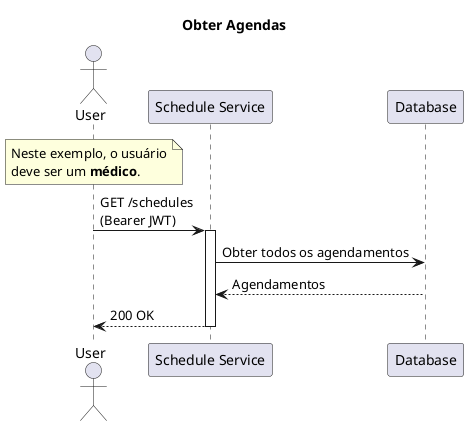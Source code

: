 @startuml get_schedules

title Obter Agendas

actor "User" as user
participant "Schedule Service" as schedule_service
participant "Database" as database

note over user
Neste exemplo, o usuário
deve ser um **médico**.
end note

user -> schedule_service: GET /schedules\n(Bearer JWT)

activate schedule_service
schedule_service -> database: Obter todos os agendamentos
database --> schedule_service: Agendamentos
schedule_service --> user: 200 OK
deactivate schedule_service

@enduml